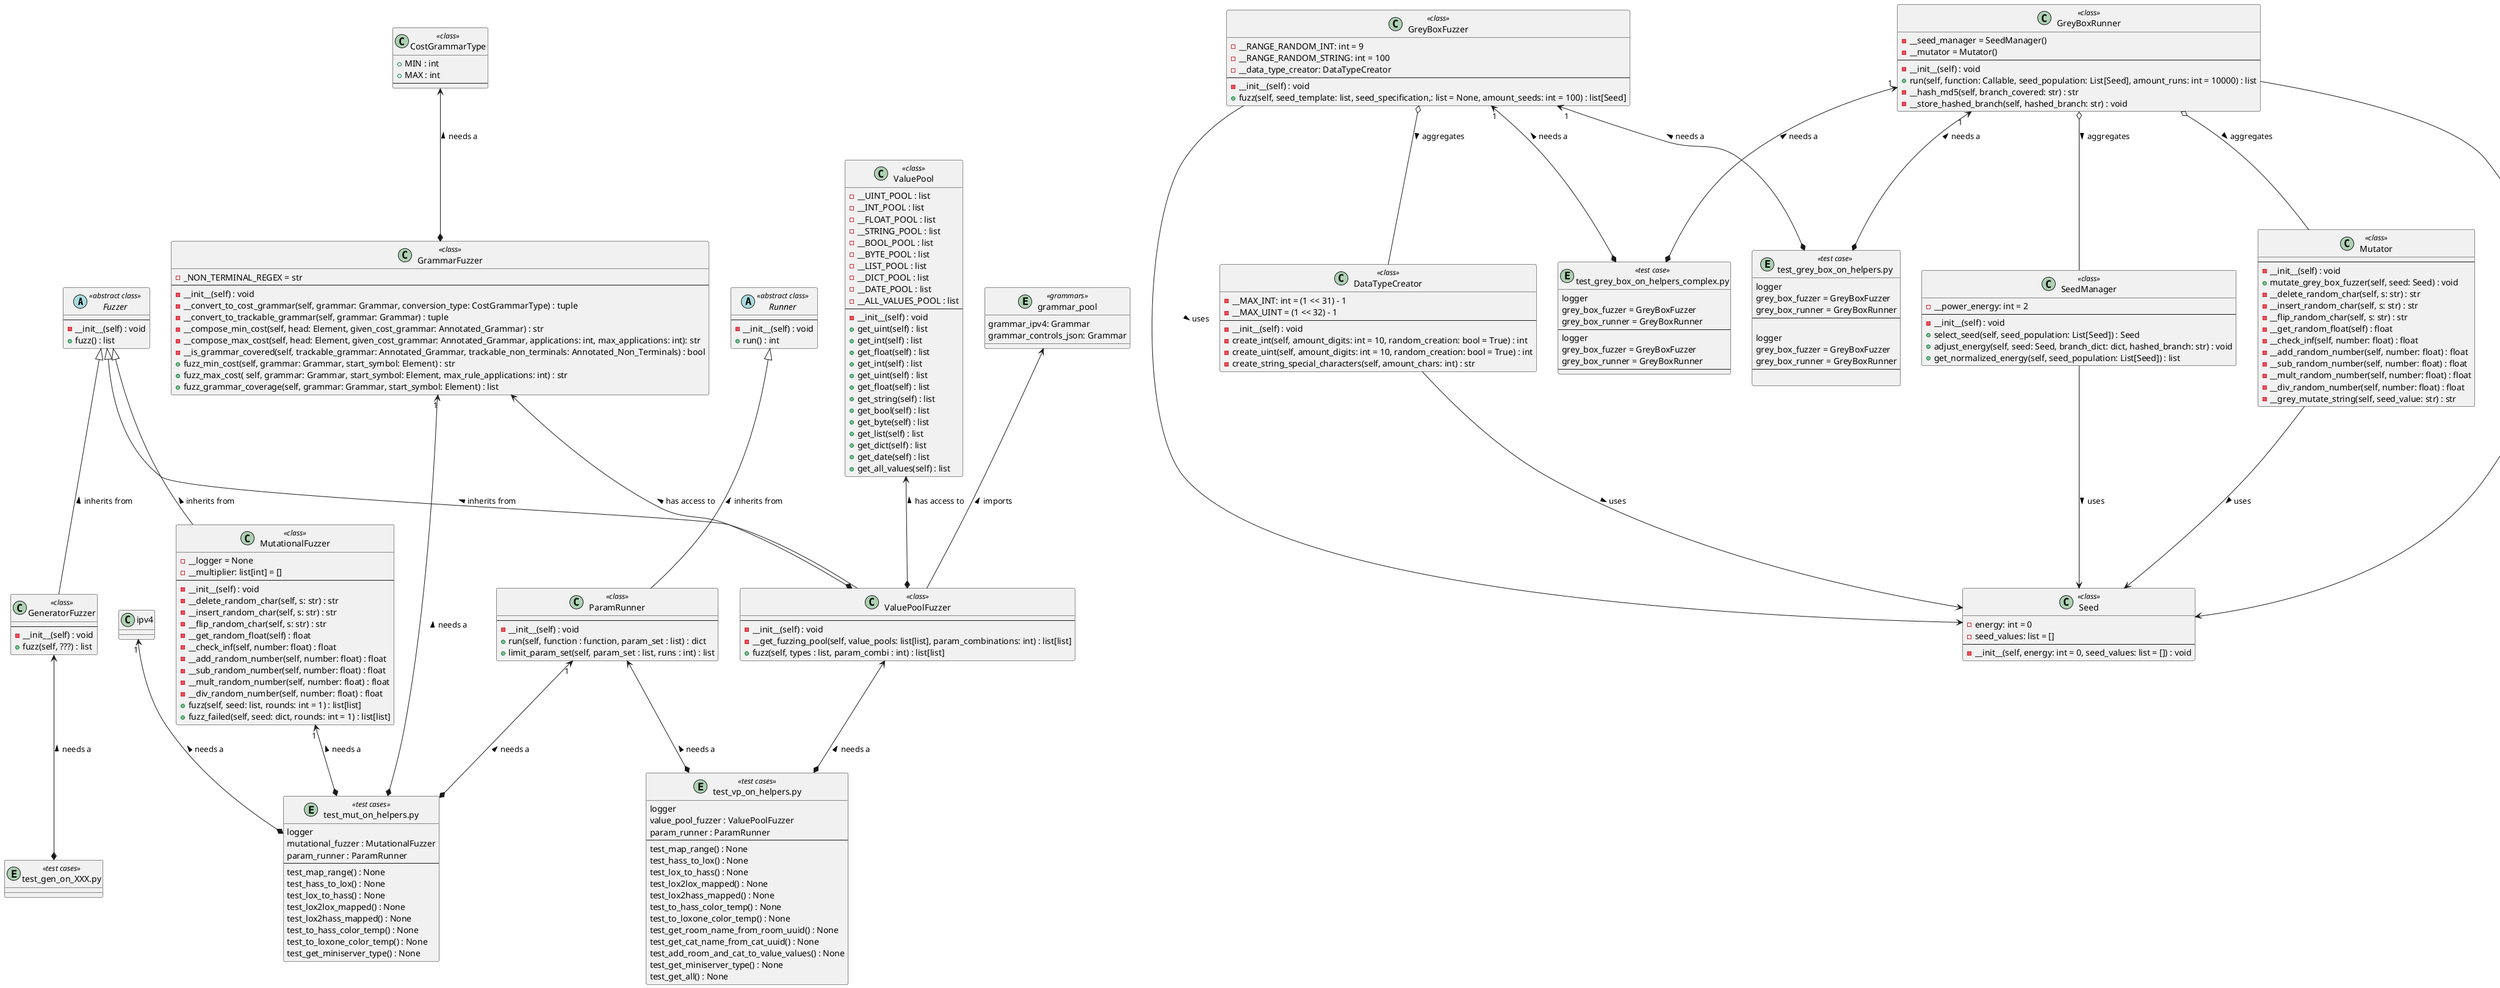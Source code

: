 @startuml fuzzer_overview
allow_mixing

'Web server to creat UML:
' https://www.plantuml.com/plantuml/uml/SyfFKj2rKt3CoKnELR1Io4ZDoSa70000
' copy the UML and generate SVG

'''''''''''''''''''''''''''''''''''''''
'Fuzzer''''''''''''''''''''''''''''''''
'''''''''''''''''''''''''''''''''''''''
abstract class "Fuzzer" as fuzzer << abstract class >> {
    --
    - __init__(self) : void
    + fuzz() : list
}
'''''''''''''''''''''''''''''''''''''''
class "ValuePoolFuzzer" as VPFuzzer << class >> {
    --
    - __init__(self) : void
    - __get_fuzzing_pool(self, value_pools: list[list], param_combinations: int) : list[list]
    + fuzz(self, types : list, param_combi : int) : list[list]
}
class "ValuePool" as VPool << class >> {
    - __UINT_POOL : list
    - __INT_POOL : list
    - __FLOAT_POOL : list
    - __STRING_POOL : list
    - __BOOL_POOL : list
    - __BYTE_POOL : list
    - __LIST_POOL : list
    - __DICT_POOL : list
    - __DATE_POOL : list
    - __ALL_VALUES_POOL : list
    --
    - __init__(self) : void
    + get_uint(self) : list
    + get_int(self) : list
    + get_float(self) : list
    + get_int(self) : list
    + get_uint(self) : list
    + get_float(self) : list
    + get_string(self) : list
    + get_bool(self) : list
    + get_byte(self) : list
    + get_list(self) : list
    + get_dict(self) : list
    + get_date(self) : list
    + get_all_values(self) : list
}
'''''''''''''''''''''''''''''''''''''''
class "GeneratorFuzzer" as GFuzzer << class >> {
    --
    - __init__(self) : void
    + fuzz(self, ???) : list
}
'''''''''''''''''''''''''''''''''''''''
class "CostGrammarType" as CGType << class >> {
    + MIN : int
    + MAX : int
    --
}
class "GrammarFuzzer" as GrFuzzer << class >> {
    - _NON_TERMINAL_REGEX = str
    --
    - __init__(self) : void
    - __convert_to_cost_grammar(self, grammar: Grammar, conversion_type: CostGrammarType) : tuple
    - __convert_to_trackable_grammar(self, grammar: Grammar) : tuple
    - __compose_min_cost(self, head: Element, given_cost_grammar: Annotated_Grammar) : str
    - __compose_max_cost(self, head: Element, given_cost_grammar: Annotated_Grammar, applications: int, max_applications: int): str
    - __is_grammar_covered(self, trackable_grammar: Annotated_Grammar, trackable_non_terminals: Annotated_Non_Terminals) : bool
    + fuzz_min_cost(self, grammar: Grammar, start_symbol: Element) : str
    + fuzz_max_cost( self, grammar: Grammar, start_symbol: Element, max_rule_applications: int) : str
    + fuzz_grammar_coverage(self, grammar: Grammar, start_symbol: Element) : list
}
entity "grammar_pool" as gr_pool << grammars >> {
    grammar_ipv4: Grammar
    grammar_controls_json: Grammar
}
'''''''''''''''''''''''''''''''''''''''
class "MutationalFuzzer" as MFuzzer << class >> {
    - __logger = None
    - __multiplier: list[int] = []
    --
    - __init__(self) : void
    - __delete_random_char(self, s: str) : str
    - __insert_random_char(self, s: str) : str
    - __flip_random_char(self, s: str) : str
    - __get_random_float(self) : float
    - __check_inf(self, number: float) : float
    - __add_random_number(self, number: float) : float
    - __sub_random_number(self, number: float) : float
    - __mult_random_number(self, number: float) : float
    - __div_random_number(self, number: float) : float
    + fuzz(self, seed: list, rounds: int = 1) : list[list]
    + fuzz_failed(self, seed: dict, rounds: int = 1) : list[list]
}
'''''''''''''''''''''''''''''''''''''''
'Runner''''''''''''''''''''''''''''''''
'''''''''''''''''''''''''''''''''''''''
'''''''''''''''''''''''''''''''''''''''
class "GreyBoxFuzzer" as GBFuzzer << class >> {
    - __RANGE_RANDOM_INT: int = 9
    - __RANGE_RANDOM_STRING: int = 100
    - __data_type_creator: DataTypeCreator
    --
    - __init__(self) : void
    + fuzz(self, seed_template: list, seed_specification,: list = None, amount_seeds: int = 100) : list[Seed]
}
'''''''''''''''''''''''''''''''''''''''
class "GreyBoxRunner" as GBRunner << class >> {
    - __seed_manager = SeedManager()
    - __mutator = Mutator()
    --
    - __init__(self) : void
    + run(self, function: Callable, seed_population: List[Seed], amount_runs: int = 10000) : list
    - __hash_md5(self, branch_covered: str) : str
    - __store_hashed_branch(self, hashed_branch: str) : void
}
'''''''''''''''''''''''''''''''''''''''
class "SeedManager" as SeedManager << class >> {
    - __power_energy: int = 2
    --
    - __init__(self) : void
    + select_seed(self, seed_population: List[Seed]) : Seed
    + adjust_energy(self, seed: Seed, branch_dict: dict, hashed_branch: str) : void
    + get_normalized_energy(self, seed_population: List[Seed]) : list
}
'''''''''''''''''''''''''''''''''''''''
class "Mutator" as Mutator << class >> {
    --
    - __init__(self) : void
    + mutate_grey_box_fuzzer(self, seed: Seed) : void
    - __delete_random_char(self, s: str) : str
    - __insert_random_char(self, s: str) : str
    - __flip_random_char(self, s: str) : str
    - __get_random_float(self) : float
    - __check_inf(self, number: float) : float
    - __add_random_number(self, number: float) : float
    - __sub_random_number(self, number: float) : float
    - __mult_random_number(self, number: float) : float
    - __div_random_number(self, number: float) : float
    - __grey_mutate_string(self, seed_value: str) : str
}
'''''''''''''''''''''''''''''''''''''''
class "Seed" as Seed << class >> {
    - energy: int = 0
    - seed_values: list = []
    --
    - __init__(self, energy: int = 0, seed_values: list = []) : void
}
'''''''''''''''''''''''''''''''''''''''
class "DataTypeCreator" as DataTypeCreator << class >> {
    - __MAX_INT: int = (1 << 31) - 1
    - __MAX_UINT = (1 << 32) - 1
    --
    - __init__(self) : void
    - create_int(self, amount_digits: int = 10, random_creation: bool = True) : int
    - create_uint(self, amount_digits: int = 10, random_creation: bool = True) : int
    - create_string_special_characters(self, amount_chars: int) : str
}
'''''''''''''''''''''''''''''''''''''''
abstract class "Runner" as runner << abstract class >> {
    --
    - __init__(self) : void
    + run() : int
}
'''''''''''''''''''''''''''''''''''''''
class "ParamRunner" as PRunner << class >> {
    --
    - __init__(self) : void
    + run(self, function : function, param_set : list) : dict
    + limit_param_set(self, param_set : list, runs : int) : list
}
'''''''''''''''''''''''''''''''''''''''
'Testcases'''''''''''''''''''''''''''''
'''''''''''''''''''''''''''''''''''''''
entity  "test_vp_on_helpers.py" as test_VP_H << test cases >>{
    logger
    value_pool_fuzzer : ValuePoolFuzzer
    param_runner : ParamRunner
    --
    test_map_range() : None
    test_hass_to_lox() : None
    test_lox_to_hass() : None
    test_lox2lox_mapped() : None
    test_lox2hass_mapped() : None
    test_to_hass_color_temp() : None
    test_to_loxone_color_temp() : None
    test_get_room_name_from_room_uuid() : None
    test_get_cat_name_from_cat_uuid() : None
    test_add_room_and_cat_to_value_values() : None
    test_get_miniserver_type() : None
    test_get_all() : None
}
'''''''''''''''''''''''''''''''''''''''
entity  "test_gen_on_XXX.py" as test_GEN << test cases >>{

}
'''''''''''''''''''''''''''''''''''''''
entity  "test_mut_on_helpers.py" as test_MUT << test cases >>{
    logger
    mutational_fuzzer : MutationalFuzzer
    param_runner : ParamRunner
    --
    test_map_range() : None
    test_hass_to_lox() : None
    test_lox_to_hass() : None
    test_lox2lox_mapped() : None
    test_lox2hass_mapped() : None
    test_to_hass_color_temp() : None
    test_to_loxone_color_temp() : None
    test_get_miniserver_type() : None
}
'''''''''''''''''''''''''''''''''''''''
entity  "test_grey_box_on_helpers.py" as test_GBox << test case >>{
    logger
    grey_box_fuzzer = GreyBoxFuzzer
    grey_box_runner = GreyBoxRunner
    --

}
'''''''''''''''''''''''''''''''''''''''
entity  "test_grey_box_on_helpers_complex.py" as test_GBox_complex << test case >>{
    logger
    grey_box_fuzzer = GreyBoxFuzzer
    grey_box_runner = GreyBoxRunner
    --
}
'''''''''''''''''''''''''''''''''''''''
entity  "test_grey_box_on_helpers.py" as test_GBox << test case >>{
    logger
    grey_box_fuzzer = GreyBoxFuzzer
    grey_box_runner = GreyBoxRunner
    --

}
'''''''''''''''''''''''''''''''''''''''
entity  "test_grey_box_on_helpers_complex.py" as test_GBox_complex << test case >>{
    logger
    grey_box_fuzzer = GreyBoxFuzzer
    grey_box_runner = GreyBoxRunner
    --
}
'''''''''''''''''''''''''''''''''''''''
'Fuzzer''''''''''''''''''''''''''''''''
'''''''''''''''''''''''''''''''''''''''
fuzzer <|-- VPFuzzer : inherits from <
VPool <--* VPFuzzer: has access to <
GrFuzzer <--* VPFuzzer: has access to <
gr_pool <-- VPFuzzer: imports <
fuzzer <|-- GFuzzer : inherits from <
fuzzer <|-- MFuzzer : inherits from <
GBFuzzer o-- DataTypeCreator : aggregates >
GBFuzzer --> Seed: uses >
'''''''''''''''''''''''''''''''''''''''
'Runner''''''''''''''''''''''''''''''''
'''''''''''''''''''''''''''''''''''''''
runner <|-- PRunner : inherits from <
GBRunner o-- Mutator : aggregates >
GBRunner o-- SeedManager : aggregates >
GBRunner --> Seed: uses >
'''''''''''''''''''''''''''''''''''''''
'Other classes'''''''''''''''''''''''''
'''''''''''''''''''''''''''''''''''''''
Mutator --> Seed: uses >
SeedManager --> Seed: uses >
DataTypeCreator --> Seed: uses >
'''''''''''''''''''''''''''''''''''''''
'Testcases'''''''''''''''''''''''''''''
'''''''''''''''''''''''''''''''''''''''
VPFuzzer <--* test_VP_H : needs a <
PRunner <--* test_VP_H : needs a <
'''''''''''''''''''''''''''''''''''''''
CGType <--* GrFuzzer : needs a <
'''''''''''''''''''''''''''''''''''''''
GFuzzer <--* test_GEN : needs a <
'''''''''''''''''''''''''''''''''''''''
MFuzzer "1"<--* test_MUT : needs a <
PRunner "1"<--* test_MUT : needs a <
GrFuzzer "1"<--* test_MUT : needs a <
ipv4 "1"<--* test_MUT : needs a <
'''''''''''''''''''''''''''''''''''''''
GBFuzzer "1"<--* test_GBox : needs a <
GBFuzzer "1"<--* test_GBox_complex : needs a <
GBRunner "1"<--* test_GBox : needs a <
GBRunner "1"<--* test_GBox_complex : needs a <
@enduml